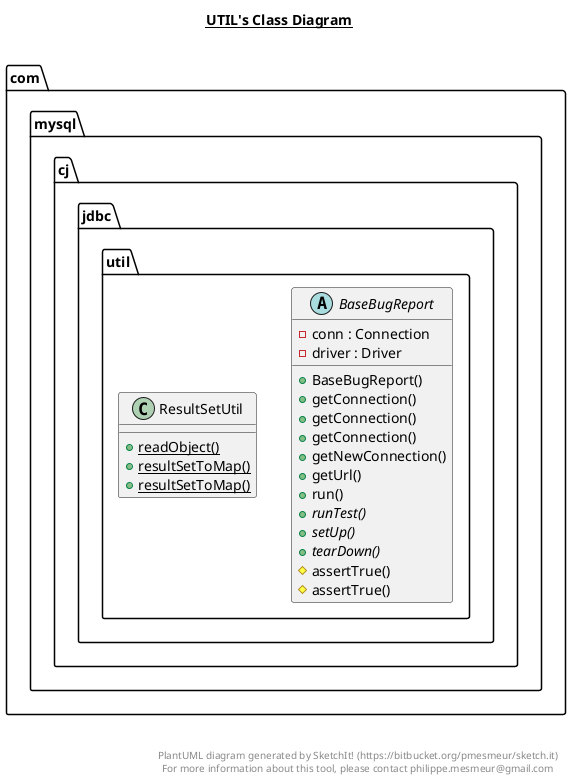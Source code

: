 @startuml

title __UTIL's Class Diagram__\n

  namespace com.mysql.cj {
    namespace jdbc {
      namespace util {
        abstract class com.mysql.cj.jdbc.util.BaseBugReport {
            - conn : Connection
            - driver : Driver
            + BaseBugReport()
            + getConnection()
            + getConnection()
            + getConnection()
            + getNewConnection()
            + getUrl()
            + run()
            {abstract} + runTest()
            {abstract} + setUp()
            {abstract} + tearDown()
            # assertTrue()
            # assertTrue()
        }
      }
    }
  }
  

  namespace com.mysql.cj {
    namespace jdbc {
      namespace util {
        class com.mysql.cj.jdbc.util.ResultSetUtil {
            {static} + readObject()
            {static} + resultSetToMap()
            {static} + resultSetToMap()
        }
      }
    }
  }
  



right footer


PlantUML diagram generated by SketchIt! (https://bitbucket.org/pmesmeur/sketch.it)
For more information about this tool, please contact philippe.mesmeur@gmail.com
endfooter

@enduml
